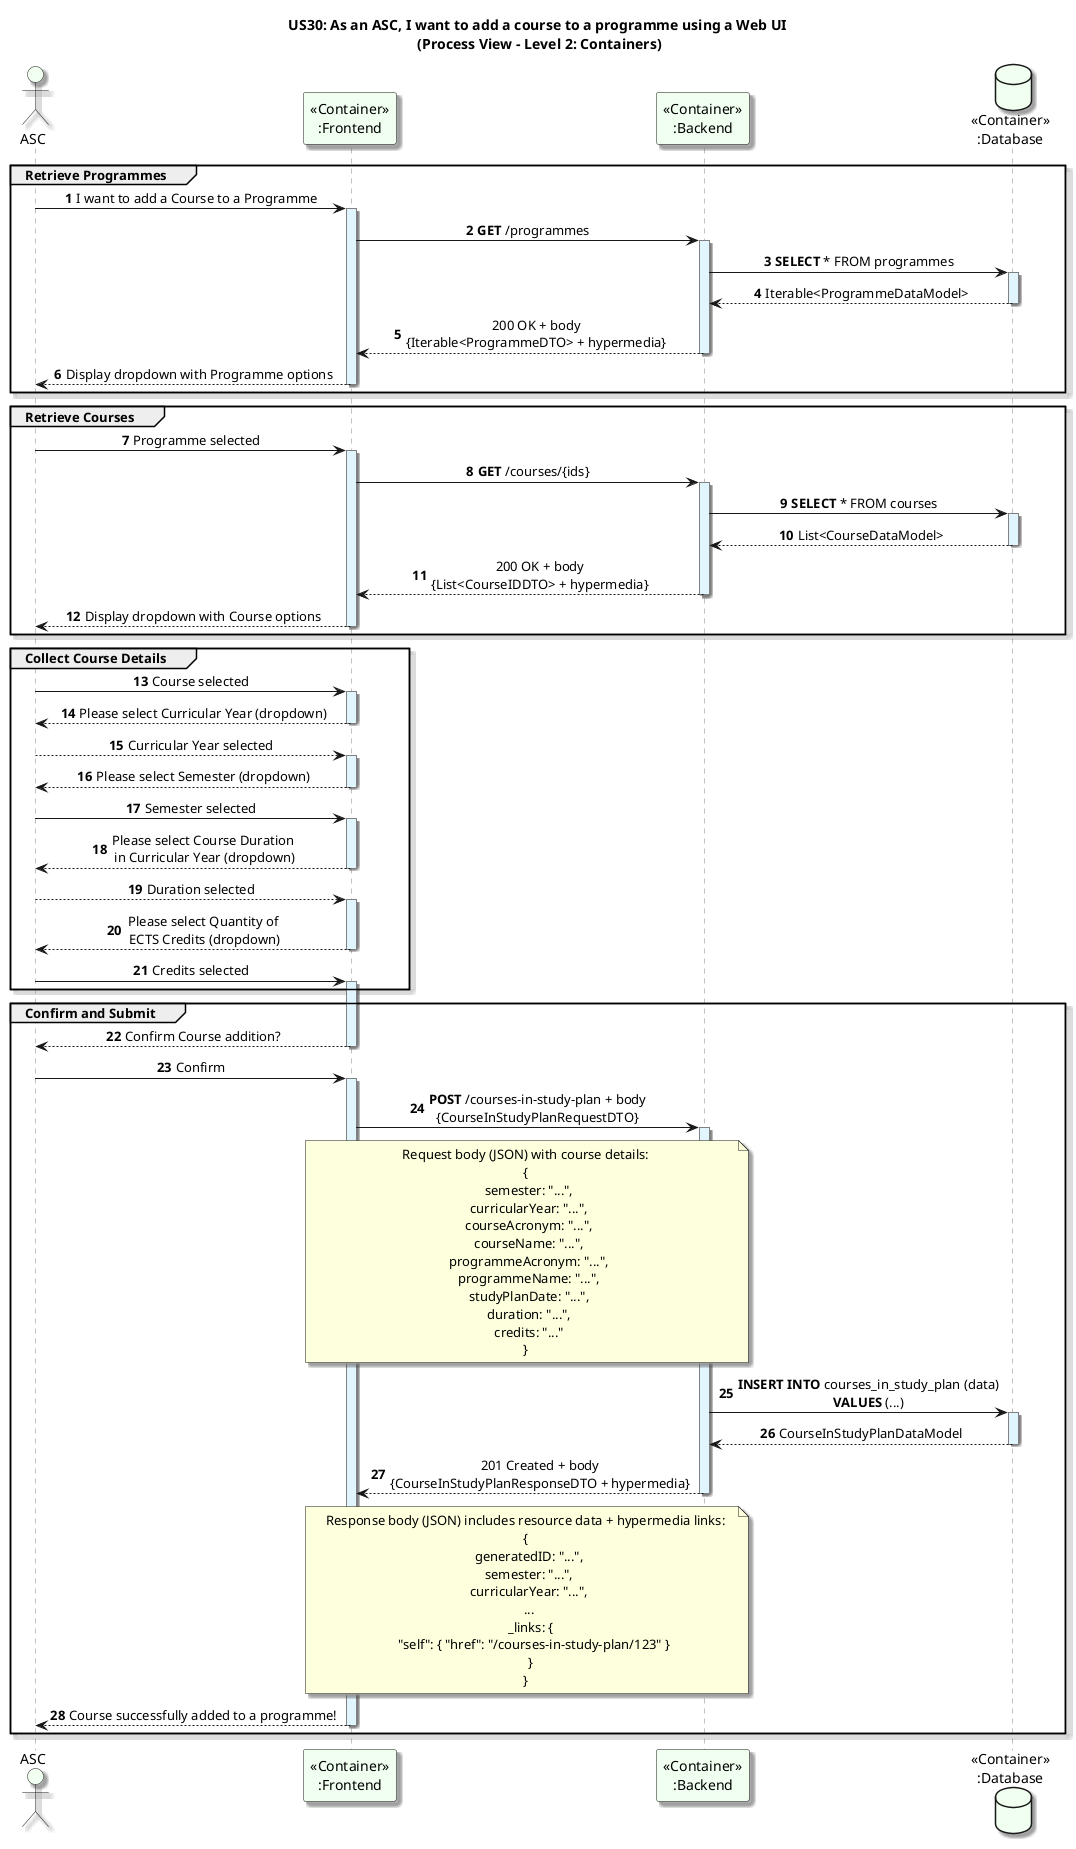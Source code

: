 @startuml
title US30: As an ASC, I want to add a course to a programme using a Web UI\n (Process View - Level 2: Containers)
autonumber

skinparam {
  ActivityPadding 2
  ActivityMargin 2
  BoxPadding 2
}
skinparam sequence {
    LifeLineBorderColor Grey
    LifeLineBackgroundColor #E1F5FE
}
skinparam defaultTextAlignment center
skinparam shadowing true

actor ASC  #honeydew
participant "<<Container>>\n:Frontend" as Frontend #honeydew
participant "<<Container>>\n:Backend" as Backend #honeydew
database "<<Container>>\n:Database" as Database #honeydew

group Retrieve Programmes
ASC -> Frontend: I want to add a Course to a Programme
activate Frontend

Frontend -> Backend: **GET** /programmes
activate Backend
Backend -> Database: **SELECT** * FROM programmes
activate Database
Database --> Backend: Iterable<ProgrammeDataModel>
deactivate Database
Backend --> Frontend: 200 OK + body\n{Iterable<ProgrammeDTO> + hypermedia}
deactivate Backend
Frontend --> ASC: Display dropdown with Programme options
deactivate Frontend
end

group Retrieve Courses
ASC -> Frontend: Programme selected
activate Frontend
Frontend -> Backend: **GET** /courses/{ids}
activate Backend
Backend -> Database: **SELECT** * FROM courses
activate Database
Database --> Backend: List<CourseDataModel>
deactivate Database
Backend --> Frontend: 200 OK + body\n{List<CourseIDDTO> + hypermedia}
deactivate Backend
Frontend --> ASC: Display dropdown with Course options
deactivate Frontend
end

group Collect Course Details
ASC -> Frontend: Course selected
activate Frontend
Frontend --> ASC: Please select Curricular Year (dropdown)
deactivate Frontend

ASC --> Frontend: Curricular Year selected
activate Frontend
Frontend --> ASC: Please select Semester (dropdown)
deactivate Frontend

ASC -> Frontend: Semester selected
activate Frontend
Frontend --> ASC: Please select Course Duration\n in Curricular Year (dropdown)
deactivate Frontend

ASC --> Frontend: Duration selected
activate Frontend
Frontend --> ASC: Please select Quantity of\n ECTS Credits (dropdown)
deactivate Frontend

ASC -> Frontend: Credits selected
activate Frontend
end

group Confirm and Submit
Frontend --> ASC: Confirm Course addition?
deactivate Frontend
ASC -> Frontend: Confirm
activate Frontend
Frontend -> Backend: **POST** /courses-in-study-plan + body\n{CourseInStudyPlanRequestDTO}
note over Frontend, Backend
Request body (JSON) with course details:
{
  semester: "...",
  curricularYear: "...",
  courseAcronym: "...",
  courseName: "...",
  programmeAcronym: "...",
  programmeName: "...",
  studyPlanDate: "...",
  duration: "...",
  credits: "..."
}
end note
activate Backend
Backend -> Database: **INSERT INTO** courses_in_study_plan (data)\n**VALUES** (...)
activate Database
Database --> Backend: CourseInStudyPlanDataModel
deactivate Database
Backend --> Frontend: 201 Created + body\n{CourseInStudyPlanResponseDTO + hypermedia}
note over Backend, Frontend
Response body (JSON) includes resource data + hypermedia links:
{
  generatedID: "...",
  semester: "...",
  curricularYear: "...",
  ...
   _links: {
     "self": { "href": "/courses-in-study-plan/123" }
   }
}
end note
deactivate Backend
Frontend --> ASC: Course successfully added to a programme!
deactivate Frontend
end
@enduml
